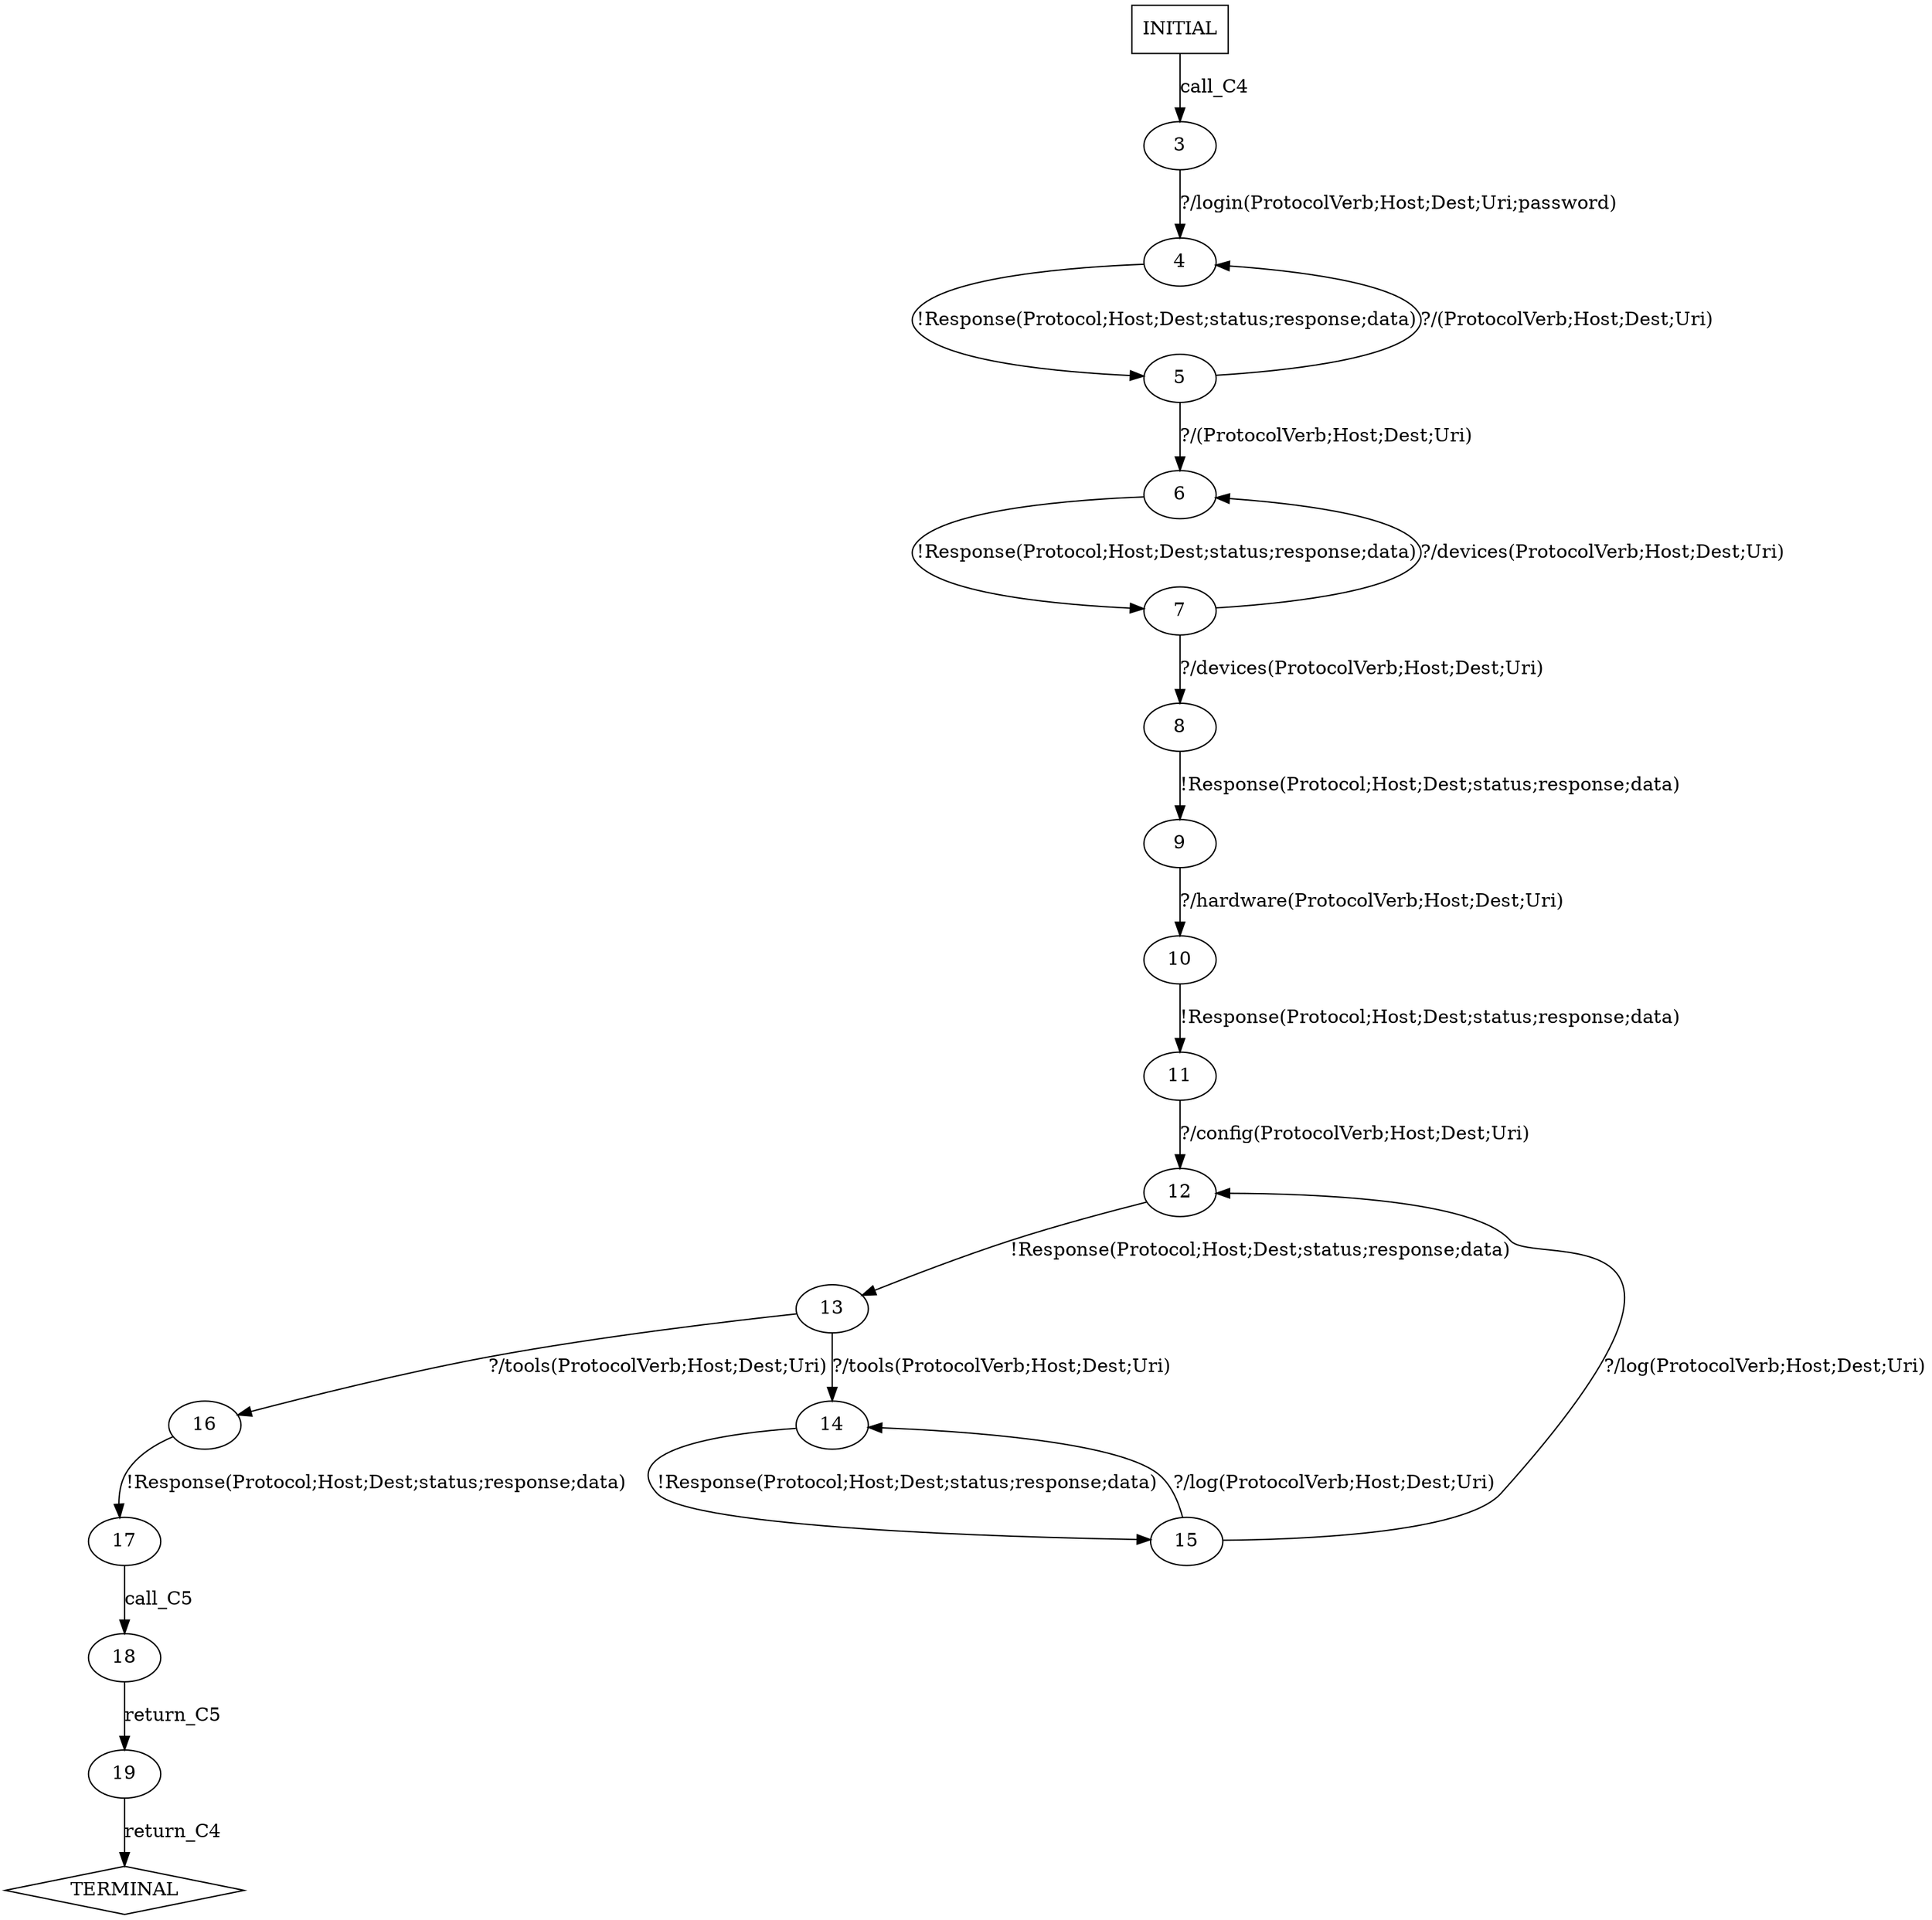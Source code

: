digraph G {
  0 [label="INITIAL",shape=box];
  1 [label="TERMINAL",shape=diamond];
  3 [label="3"];
  4 [label="4"];
  5 [label="5"];
  6 [label="6"];
  7 [label="7"];
  8 [label="8"];
  9 [label="9"];
  10 [label="10"];
  11 [label="11"];
  12 [label="12"];
  13 [label="13"];
  14 [label="14"];
  15 [label="15"];
  16 [label="16"];
  17 [label="17"];
  18 [label="18"];
  19 [label="19"];
0->3  [label="call_C4"];
3->4 [label="?/login(ProtocolVerb;Host;Dest;Uri;password)"];
4->5 [label="!Response(Protocol;Host;Dest;status;response;data)"];
5->6 [label="?/(ProtocolVerb;Host;Dest;Uri)"];
5->4 [label="?/(ProtocolVerb;Host;Dest;Uri)"];
6->7 [label="!Response(Protocol;Host;Dest;status;response;data)"];
7->6 [label="?/devices(ProtocolVerb;Host;Dest;Uri)"];
7->8 [label="?/devices(ProtocolVerb;Host;Dest;Uri)"];
8->9 [label="!Response(Protocol;Host;Dest;status;response;data)"];
9->10 [label="?/hardware(ProtocolVerb;Host;Dest;Uri)"];
10->11 [label="!Response(Protocol;Host;Dest;status;response;data)"];
11->12 [label="?/config(ProtocolVerb;Host;Dest;Uri)"];
12->13 [label="!Response(Protocol;Host;Dest;status;response;data)"];
13->16 [label="?/tools(ProtocolVerb;Host;Dest;Uri)"];
13->14 [label="?/tools(ProtocolVerb;Host;Dest;Uri)"];
14->15 [label="!Response(Protocol;Host;Dest;status;response;data)"];
15->12 [label="?/log(ProtocolVerb;Host;Dest;Uri)"];
15->14 [label="?/log(ProtocolVerb;Host;Dest;Uri)"];
16->17 [label="!Response(Protocol;Host;Dest;status;response;data)"];
17->18  [label="call_C5"];
18->19  [label="return_C5"];
19->1  [label="return_C4"];
}
